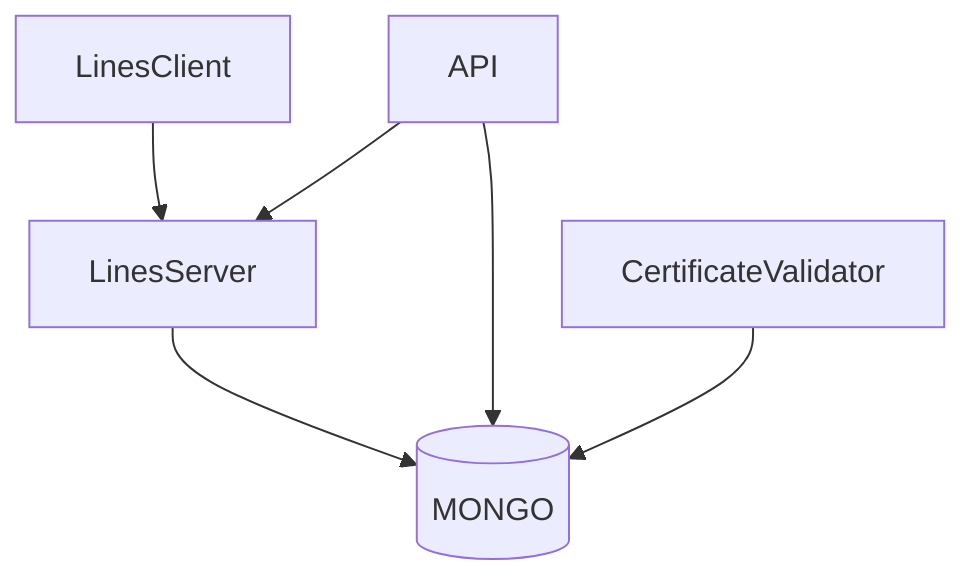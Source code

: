 graph TD
  LinesServer --> MONGO[(MONGO)]
  LinesClient --> LinesServer
  API --> MONGO[(MONGO)]
  API --> LinesServer
  CertificateValidator --> MONGO[(MONGO)]
